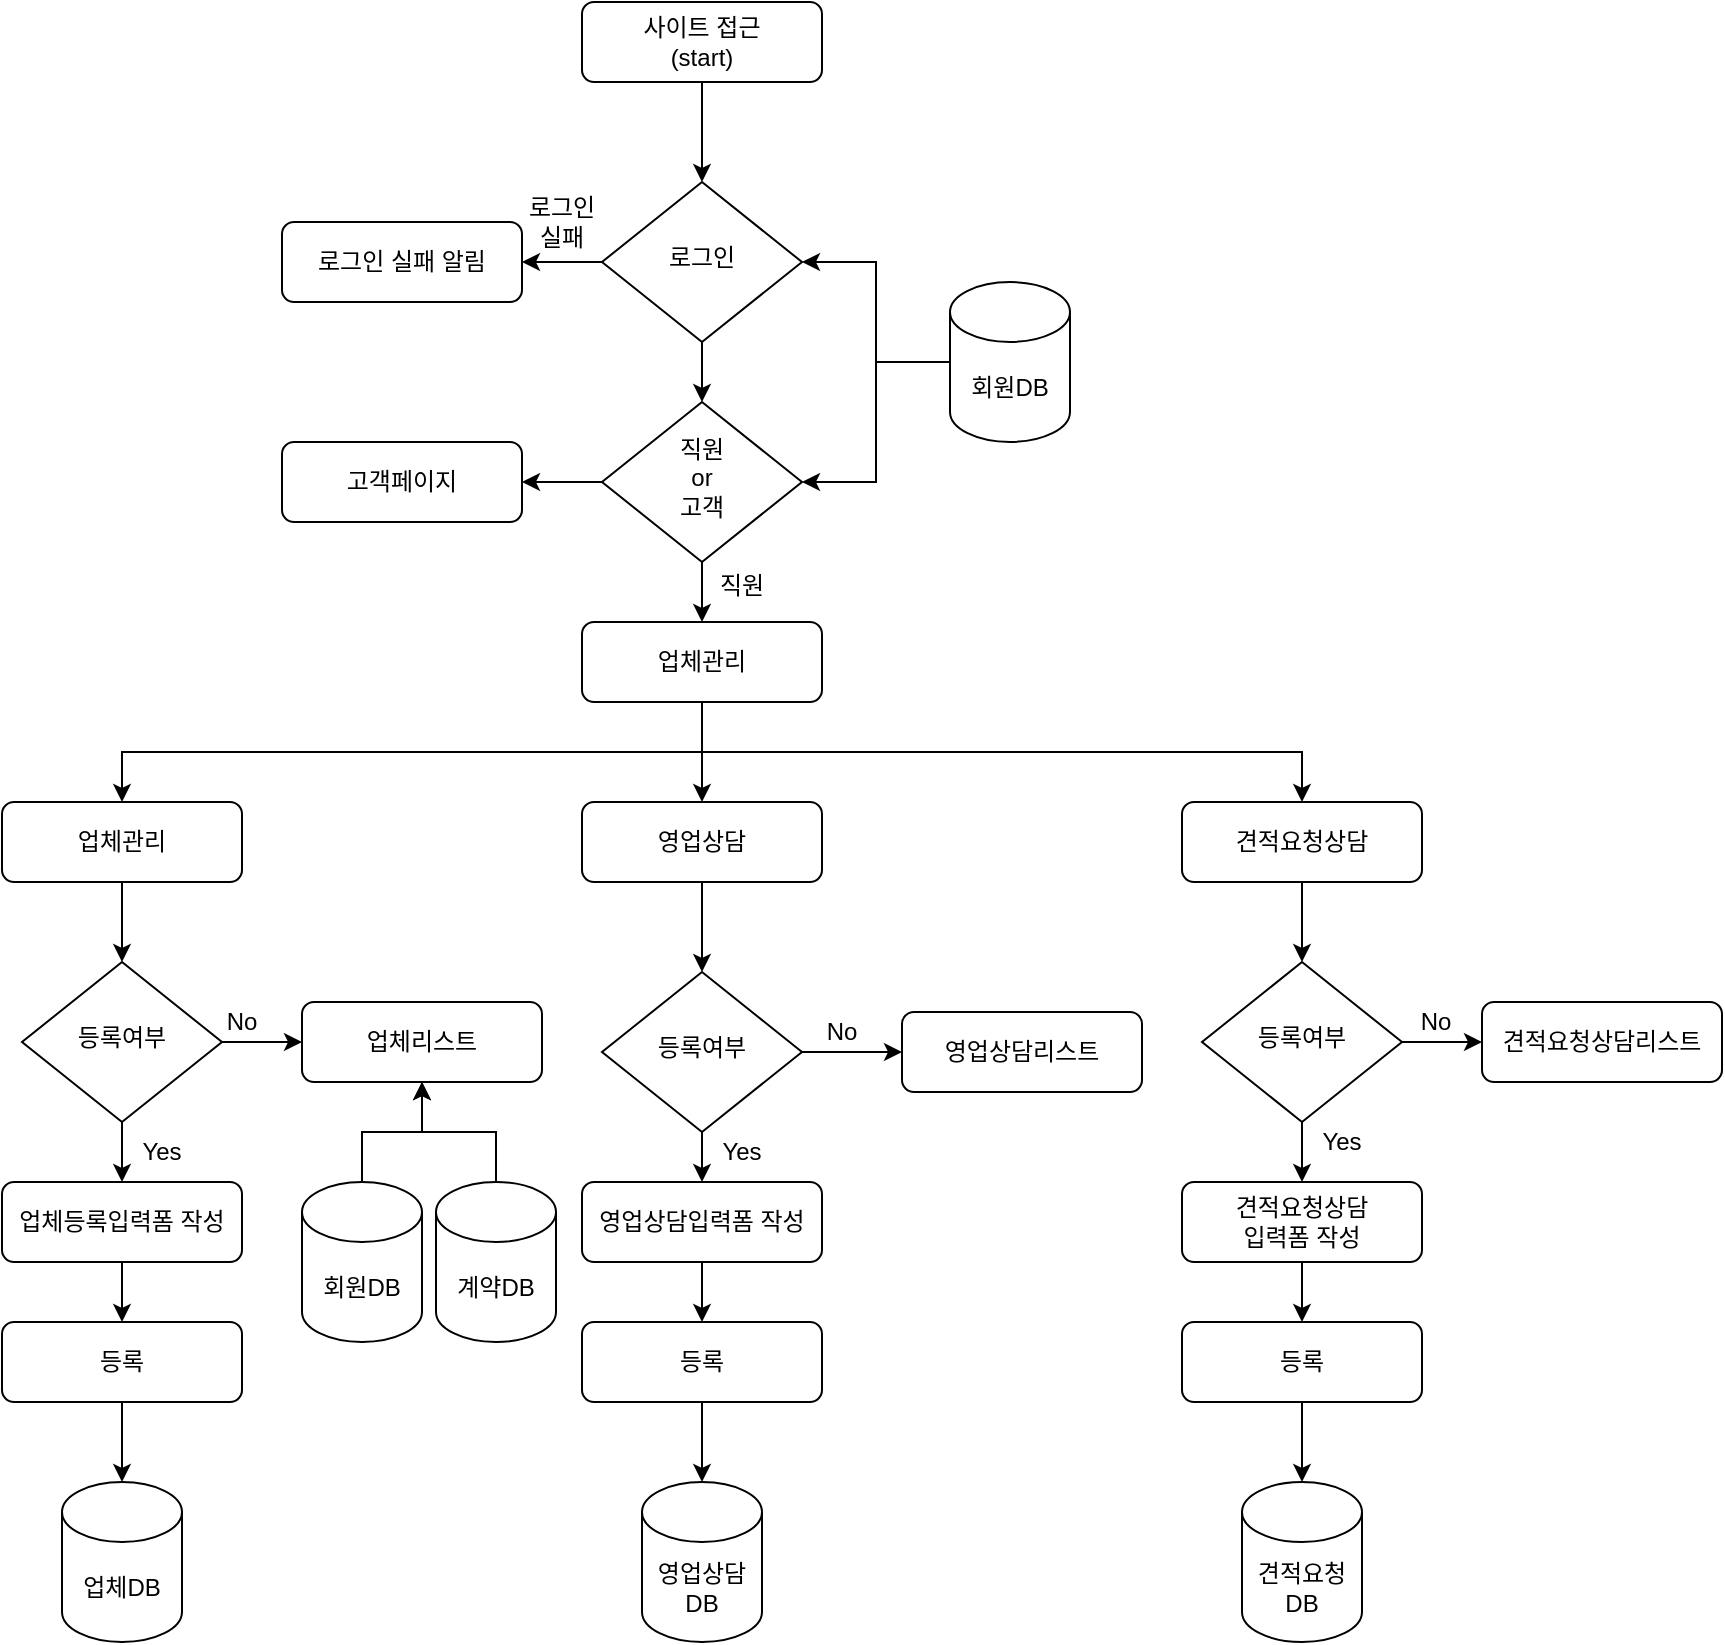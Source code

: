 <mxfile version="13.8.3" type="device"><diagram id="p7Y7G179pzyL9LM4TqtJ" name="Page-1"><mxGraphModel dx="1182" dy="707" grid="1" gridSize="10" guides="1" tooltips="1" connect="1" arrows="1" fold="1" page="1" pageScale="1" pageWidth="827" pageHeight="1169" math="0" shadow="0"><root><mxCell id="0"/><mxCell id="1" parent="0"/><mxCell id="08yv8tPFeoNdsVK0REIN-51" style="edgeStyle=orthogonalEdgeStyle;rounded=0;orthogonalLoop=1;jettySize=auto;html=1;exitX=0.5;exitY=1;exitDx=0;exitDy=0;entryX=0.5;entryY=0;entryDx=0;entryDy=0;" edge="1" parent="1" source="08yv8tPFeoNdsVK0REIN-52" target="08yv8tPFeoNdsVK0REIN-55"><mxGeometry relative="1" as="geometry"/></mxCell><mxCell id="08yv8tPFeoNdsVK0REIN-52" value="사이트 접근&lt;br&gt;(start)" style="rounded=1;whiteSpace=wrap;html=1;fontSize=12;glass=0;strokeWidth=1;shadow=0;" vertex="1" parent="1"><mxGeometry x="310" y="20" width="120" height="40" as="geometry"/></mxCell><mxCell id="08yv8tPFeoNdsVK0REIN-53" style="edgeStyle=orthogonalEdgeStyle;rounded=0;orthogonalLoop=1;jettySize=auto;html=1;exitX=0;exitY=0.5;exitDx=0;exitDy=0;entryX=1;entryY=0.5;entryDx=0;entryDy=0;" edge="1" parent="1" source="08yv8tPFeoNdsVK0REIN-55" target="08yv8tPFeoNdsVK0REIN-57"><mxGeometry relative="1" as="geometry"/></mxCell><mxCell id="08yv8tPFeoNdsVK0REIN-54" style="edgeStyle=orthogonalEdgeStyle;rounded=0;orthogonalLoop=1;jettySize=auto;html=1;exitX=0.5;exitY=1;exitDx=0;exitDy=0;entryX=0.5;entryY=0;entryDx=0;entryDy=0;" edge="1" parent="1" source="08yv8tPFeoNdsVK0REIN-55" target="08yv8tPFeoNdsVK0REIN-62"><mxGeometry relative="1" as="geometry"/></mxCell><mxCell id="08yv8tPFeoNdsVK0REIN-55" value="로그인" style="rhombus;whiteSpace=wrap;html=1;shadow=0;fontFamily=Helvetica;fontSize=12;align=center;strokeWidth=1;spacing=6;spacingTop=-4;" vertex="1" parent="1"><mxGeometry x="320" y="110" width="100" height="80" as="geometry"/></mxCell><mxCell id="08yv8tPFeoNdsVK0REIN-56" value="로그인실패" style="text;html=1;strokeColor=none;fillColor=none;align=center;verticalAlign=middle;whiteSpace=wrap;rounded=0;" vertex="1" parent="1"><mxGeometry x="280" y="120" width="40" height="20" as="geometry"/></mxCell><mxCell id="08yv8tPFeoNdsVK0REIN-57" value="로그인 실패 알림" style="rounded=1;whiteSpace=wrap;html=1;fontSize=12;glass=0;strokeWidth=1;shadow=0;" vertex="1" parent="1"><mxGeometry x="160" y="130" width="120" height="40" as="geometry"/></mxCell><mxCell id="08yv8tPFeoNdsVK0REIN-58" style="edgeStyle=orthogonalEdgeStyle;rounded=0;orthogonalLoop=1;jettySize=auto;html=1;exitX=0;exitY=0.5;exitDx=0;exitDy=0;exitPerimeter=0;entryX=1;entryY=0.5;entryDx=0;entryDy=0;" edge="1" parent="1" source="08yv8tPFeoNdsVK0REIN-60" target="08yv8tPFeoNdsVK0REIN-55"><mxGeometry relative="1" as="geometry"/></mxCell><mxCell id="08yv8tPFeoNdsVK0REIN-59" style="edgeStyle=orthogonalEdgeStyle;rounded=0;orthogonalLoop=1;jettySize=auto;html=1;exitX=0;exitY=0.5;exitDx=0;exitDy=0;exitPerimeter=0;entryX=1;entryY=0.5;entryDx=0;entryDy=0;" edge="1" parent="1" source="08yv8tPFeoNdsVK0REIN-60" target="08yv8tPFeoNdsVK0REIN-62"><mxGeometry relative="1" as="geometry"/></mxCell><mxCell id="08yv8tPFeoNdsVK0REIN-60" value="회원DB" style="shape=cylinder3;whiteSpace=wrap;html=1;boundedLbl=1;backgroundOutline=1;size=15;" vertex="1" parent="1"><mxGeometry x="494" y="160" width="60" height="80" as="geometry"/></mxCell><mxCell id="08yv8tPFeoNdsVK0REIN-61" style="edgeStyle=orthogonalEdgeStyle;rounded=0;orthogonalLoop=1;jettySize=auto;html=1;exitX=0.5;exitY=1;exitDx=0;exitDy=0;" edge="1" parent="1" source="08yv8tPFeoNdsVK0REIN-62" target="08yv8tPFeoNdsVK0REIN-64"><mxGeometry relative="1" as="geometry"><mxPoint x="370" y="330" as="targetPoint"/></mxGeometry></mxCell><mxCell id="08yv8tPFeoNdsVK0REIN-114" style="edgeStyle=orthogonalEdgeStyle;rounded=0;orthogonalLoop=1;jettySize=auto;html=1;exitX=0;exitY=0.5;exitDx=0;exitDy=0;entryX=1;entryY=0.5;entryDx=0;entryDy=0;" edge="1" parent="1" source="08yv8tPFeoNdsVK0REIN-62" target="08yv8tPFeoNdsVK0REIN-113"><mxGeometry relative="1" as="geometry"/></mxCell><mxCell id="08yv8tPFeoNdsVK0REIN-62" value="직원&lt;br&gt;or&lt;br&gt;고객" style="rhombus;whiteSpace=wrap;html=1;shadow=0;fontFamily=Helvetica;fontSize=12;align=center;strokeWidth=1;spacing=6;spacingTop=-4;" vertex="1" parent="1"><mxGeometry x="320" y="220" width="100" height="80" as="geometry"/></mxCell><mxCell id="08yv8tPFeoNdsVK0REIN-63" value="직원" style="text;html=1;strokeColor=none;fillColor=none;align=center;verticalAlign=middle;whiteSpace=wrap;rounded=0;" vertex="1" parent="1"><mxGeometry x="370" y="302" width="40" height="20" as="geometry"/></mxCell><mxCell id="08yv8tPFeoNdsVK0REIN-68" style="edgeStyle=orthogonalEdgeStyle;rounded=0;orthogonalLoop=1;jettySize=auto;html=1;exitX=0.5;exitY=1;exitDx=0;exitDy=0;" edge="1" parent="1" source="08yv8tPFeoNdsVK0REIN-64" target="08yv8tPFeoNdsVK0REIN-66"><mxGeometry relative="1" as="geometry"/></mxCell><mxCell id="08yv8tPFeoNdsVK0REIN-69" style="edgeStyle=orthogonalEdgeStyle;rounded=0;orthogonalLoop=1;jettySize=auto;html=1;exitX=0.5;exitY=1;exitDx=0;exitDy=0;" edge="1" parent="1" source="08yv8tPFeoNdsVK0REIN-64" target="08yv8tPFeoNdsVK0REIN-67"><mxGeometry relative="1" as="geometry"/></mxCell><mxCell id="08yv8tPFeoNdsVK0REIN-70" style="edgeStyle=orthogonalEdgeStyle;rounded=0;orthogonalLoop=1;jettySize=auto;html=1;exitX=0.5;exitY=1;exitDx=0;exitDy=0;entryX=0.5;entryY=0;entryDx=0;entryDy=0;" edge="1" parent="1" source="08yv8tPFeoNdsVK0REIN-64" target="08yv8tPFeoNdsVK0REIN-65"><mxGeometry relative="1" as="geometry"/></mxCell><mxCell id="08yv8tPFeoNdsVK0REIN-64" value="업체관리" style="rounded=1;whiteSpace=wrap;html=1;fontSize=12;glass=0;strokeWidth=1;shadow=0;" vertex="1" parent="1"><mxGeometry x="310" y="330" width="120" height="40" as="geometry"/></mxCell><mxCell id="08yv8tPFeoNdsVK0REIN-76" style="edgeStyle=orthogonalEdgeStyle;rounded=0;orthogonalLoop=1;jettySize=auto;html=1;exitX=0.5;exitY=1;exitDx=0;exitDy=0;" edge="1" parent="1" source="08yv8tPFeoNdsVK0REIN-65" target="08yv8tPFeoNdsVK0REIN-71"><mxGeometry relative="1" as="geometry"/></mxCell><mxCell id="08yv8tPFeoNdsVK0REIN-65" value="업체관리" style="rounded=1;whiteSpace=wrap;html=1;fontSize=12;glass=0;strokeWidth=1;shadow=0;" vertex="1" parent="1"><mxGeometry x="20" y="420" width="120" height="40" as="geometry"/></mxCell><mxCell id="08yv8tPFeoNdsVK0REIN-74" style="edgeStyle=orthogonalEdgeStyle;rounded=0;orthogonalLoop=1;jettySize=auto;html=1;exitX=0.5;exitY=1;exitDx=0;exitDy=0;entryX=0.5;entryY=0;entryDx=0;entryDy=0;" edge="1" parent="1" source="08yv8tPFeoNdsVK0REIN-66" target="08yv8tPFeoNdsVK0REIN-72"><mxGeometry relative="1" as="geometry"/></mxCell><mxCell id="08yv8tPFeoNdsVK0REIN-66" value="영업상담" style="rounded=1;whiteSpace=wrap;html=1;fontSize=12;glass=0;strokeWidth=1;shadow=0;" vertex="1" parent="1"><mxGeometry x="310" y="420" width="120" height="40" as="geometry"/></mxCell><mxCell id="08yv8tPFeoNdsVK0REIN-75" style="edgeStyle=orthogonalEdgeStyle;rounded=0;orthogonalLoop=1;jettySize=auto;html=1;exitX=0.5;exitY=1;exitDx=0;exitDy=0;" edge="1" parent="1" source="08yv8tPFeoNdsVK0REIN-67" target="08yv8tPFeoNdsVK0REIN-73"><mxGeometry relative="1" as="geometry"/></mxCell><mxCell id="08yv8tPFeoNdsVK0REIN-67" value="견적요청상담" style="rounded=1;whiteSpace=wrap;html=1;fontSize=12;glass=0;strokeWidth=1;shadow=0;" vertex="1" parent="1"><mxGeometry x="610" y="420" width="120" height="40" as="geometry"/></mxCell><mxCell id="08yv8tPFeoNdsVK0REIN-78" style="edgeStyle=orthogonalEdgeStyle;rounded=0;orthogonalLoop=1;jettySize=auto;html=1;exitX=1;exitY=0.5;exitDx=0;exitDy=0;" edge="1" parent="1" source="08yv8tPFeoNdsVK0REIN-71" target="08yv8tPFeoNdsVK0REIN-77"><mxGeometry relative="1" as="geometry"/></mxCell><mxCell id="08yv8tPFeoNdsVK0REIN-89" style="edgeStyle=orthogonalEdgeStyle;rounded=0;orthogonalLoop=1;jettySize=auto;html=1;exitX=0.5;exitY=1;exitDx=0;exitDy=0;entryX=0.5;entryY=0;entryDx=0;entryDy=0;" edge="1" parent="1" source="08yv8tPFeoNdsVK0REIN-71" target="08yv8tPFeoNdsVK0REIN-88"><mxGeometry relative="1" as="geometry"/></mxCell><mxCell id="08yv8tPFeoNdsVK0REIN-71" value="등록여부" style="rhombus;whiteSpace=wrap;html=1;shadow=0;fontFamily=Helvetica;fontSize=12;align=center;strokeWidth=1;spacing=6;spacingTop=-4;" vertex="1" parent="1"><mxGeometry x="30" y="500" width="100" height="80" as="geometry"/></mxCell><mxCell id="08yv8tPFeoNdsVK0REIN-80" style="edgeStyle=orthogonalEdgeStyle;rounded=0;orthogonalLoop=1;jettySize=auto;html=1;exitX=1;exitY=0.5;exitDx=0;exitDy=0;" edge="1" parent="1" source="08yv8tPFeoNdsVK0REIN-72" target="08yv8tPFeoNdsVK0REIN-79"><mxGeometry relative="1" as="geometry"/></mxCell><mxCell id="08yv8tPFeoNdsVK0REIN-92" style="edgeStyle=orthogonalEdgeStyle;rounded=0;orthogonalLoop=1;jettySize=auto;html=1;exitX=0.5;exitY=1;exitDx=0;exitDy=0;" edge="1" parent="1" source="08yv8tPFeoNdsVK0REIN-72" target="08yv8tPFeoNdsVK0REIN-90"><mxGeometry relative="1" as="geometry"/></mxCell><mxCell id="08yv8tPFeoNdsVK0REIN-72" value="등록여부" style="rhombus;whiteSpace=wrap;html=1;shadow=0;fontFamily=Helvetica;fontSize=12;align=center;strokeWidth=1;spacing=6;spacingTop=-4;" vertex="1" parent="1"><mxGeometry x="320" y="505" width="100" height="80" as="geometry"/></mxCell><mxCell id="08yv8tPFeoNdsVK0REIN-86" style="edgeStyle=orthogonalEdgeStyle;rounded=0;orthogonalLoop=1;jettySize=auto;html=1;exitX=1;exitY=0.5;exitDx=0;exitDy=0;entryX=0;entryY=0.5;entryDx=0;entryDy=0;" edge="1" parent="1" source="08yv8tPFeoNdsVK0REIN-73" target="08yv8tPFeoNdsVK0REIN-84"><mxGeometry relative="1" as="geometry"/></mxCell><mxCell id="08yv8tPFeoNdsVK0REIN-93" style="edgeStyle=orthogonalEdgeStyle;rounded=0;orthogonalLoop=1;jettySize=auto;html=1;exitX=0.5;exitY=1;exitDx=0;exitDy=0;entryX=0.5;entryY=0;entryDx=0;entryDy=0;" edge="1" parent="1" source="08yv8tPFeoNdsVK0REIN-73" target="08yv8tPFeoNdsVK0REIN-91"><mxGeometry relative="1" as="geometry"/></mxCell><mxCell id="08yv8tPFeoNdsVK0REIN-73" value="등록여부" style="rhombus;whiteSpace=wrap;html=1;shadow=0;fontFamily=Helvetica;fontSize=12;align=center;strokeWidth=1;spacing=6;spacingTop=-4;" vertex="1" parent="1"><mxGeometry x="620" y="500" width="100" height="80" as="geometry"/></mxCell><mxCell id="08yv8tPFeoNdsVK0REIN-77" value="업체리스트" style="rounded=1;whiteSpace=wrap;html=1;fontSize=12;glass=0;strokeWidth=1;shadow=0;" vertex="1" parent="1"><mxGeometry x="170" y="520" width="120" height="40" as="geometry"/></mxCell><mxCell id="08yv8tPFeoNdsVK0REIN-79" value="영업상담리스트" style="rounded=1;whiteSpace=wrap;html=1;fontSize=12;glass=0;strokeWidth=1;shadow=0;" vertex="1" parent="1"><mxGeometry x="470" y="525" width="120" height="40" as="geometry"/></mxCell><mxCell id="08yv8tPFeoNdsVK0REIN-81" value="No" style="text;html=1;strokeColor=none;fillColor=none;align=center;verticalAlign=middle;whiteSpace=wrap;rounded=0;" vertex="1" parent="1"><mxGeometry x="120" y="520" width="40" height="20" as="geometry"/></mxCell><mxCell id="08yv8tPFeoNdsVK0REIN-82" value="No" style="text;html=1;strokeColor=none;fillColor=none;align=center;verticalAlign=middle;whiteSpace=wrap;rounded=0;" vertex="1" parent="1"><mxGeometry x="420" y="525" width="40" height="20" as="geometry"/></mxCell><mxCell id="08yv8tPFeoNdsVK0REIN-83" value="No" style="text;html=1;strokeColor=none;fillColor=none;align=center;verticalAlign=middle;whiteSpace=wrap;rounded=0;" vertex="1" parent="1"><mxGeometry x="717" y="520" width="40" height="20" as="geometry"/></mxCell><mxCell id="08yv8tPFeoNdsVK0REIN-84" value="견적요청상담리스트" style="rounded=1;whiteSpace=wrap;html=1;fontSize=12;glass=0;strokeWidth=1;shadow=0;" vertex="1" parent="1"><mxGeometry x="760" y="520" width="120" height="40" as="geometry"/></mxCell><mxCell id="08yv8tPFeoNdsVK0REIN-103" style="edgeStyle=orthogonalEdgeStyle;rounded=0;orthogonalLoop=1;jettySize=auto;html=1;exitX=0.5;exitY=1;exitDx=0;exitDy=0;entryX=0.5;entryY=0;entryDx=0;entryDy=0;" edge="1" parent="1" source="08yv8tPFeoNdsVK0REIN-88" target="08yv8tPFeoNdsVK0REIN-98"><mxGeometry relative="1" as="geometry"/></mxCell><mxCell id="08yv8tPFeoNdsVK0REIN-88" value="업체등록입력폼 작성" style="rounded=1;whiteSpace=wrap;html=1;fontSize=12;glass=0;strokeWidth=1;shadow=0;" vertex="1" parent="1"><mxGeometry x="20" y="610" width="120" height="40" as="geometry"/></mxCell><mxCell id="08yv8tPFeoNdsVK0REIN-102" style="edgeStyle=orthogonalEdgeStyle;rounded=0;orthogonalLoop=1;jettySize=auto;html=1;exitX=0.5;exitY=1;exitDx=0;exitDy=0;entryX=0.5;entryY=0;entryDx=0;entryDy=0;" edge="1" parent="1" source="08yv8tPFeoNdsVK0REIN-90" target="08yv8tPFeoNdsVK0REIN-99"><mxGeometry relative="1" as="geometry"/></mxCell><mxCell id="08yv8tPFeoNdsVK0REIN-90" value="영업상담입력폼 작성" style="rounded=1;whiteSpace=wrap;html=1;fontSize=12;glass=0;strokeWidth=1;shadow=0;" vertex="1" parent="1"><mxGeometry x="310" y="610" width="120" height="40" as="geometry"/></mxCell><mxCell id="08yv8tPFeoNdsVK0REIN-101" style="edgeStyle=orthogonalEdgeStyle;rounded=0;orthogonalLoop=1;jettySize=auto;html=1;exitX=0.5;exitY=1;exitDx=0;exitDy=0;entryX=0.5;entryY=0;entryDx=0;entryDy=0;" edge="1" parent="1" source="08yv8tPFeoNdsVK0REIN-91" target="08yv8tPFeoNdsVK0REIN-100"><mxGeometry relative="1" as="geometry"/></mxCell><mxCell id="08yv8tPFeoNdsVK0REIN-91" value="견적요청상담&lt;br&gt;입력폼 작성" style="rounded=1;whiteSpace=wrap;html=1;fontSize=12;glass=0;strokeWidth=1;shadow=0;" vertex="1" parent="1"><mxGeometry x="610" y="610" width="120" height="40" as="geometry"/></mxCell><mxCell id="08yv8tPFeoNdsVK0REIN-94" value="Yes" style="text;html=1;strokeColor=none;fillColor=none;align=center;verticalAlign=middle;whiteSpace=wrap;rounded=0;" vertex="1" parent="1"><mxGeometry x="80" y="585" width="40" height="20" as="geometry"/></mxCell><mxCell id="08yv8tPFeoNdsVK0REIN-95" value="Yes" style="text;html=1;strokeColor=none;fillColor=none;align=center;verticalAlign=middle;whiteSpace=wrap;rounded=0;" vertex="1" parent="1"><mxGeometry x="370" y="585" width="40" height="20" as="geometry"/></mxCell><mxCell id="08yv8tPFeoNdsVK0REIN-96" value="Yes" style="text;html=1;strokeColor=none;fillColor=none;align=center;verticalAlign=middle;whiteSpace=wrap;rounded=0;" vertex="1" parent="1"><mxGeometry x="670" y="580" width="40" height="20" as="geometry"/></mxCell><mxCell id="08yv8tPFeoNdsVK0REIN-97" value="업체DB" style="shape=cylinder3;whiteSpace=wrap;html=1;boundedLbl=1;backgroundOutline=1;size=15;" vertex="1" parent="1"><mxGeometry x="50" y="760" width="60" height="80" as="geometry"/></mxCell><mxCell id="08yv8tPFeoNdsVK0REIN-104" style="edgeStyle=orthogonalEdgeStyle;rounded=0;orthogonalLoop=1;jettySize=auto;html=1;exitX=0.5;exitY=1;exitDx=0;exitDy=0;entryX=0.5;entryY=0;entryDx=0;entryDy=0;entryPerimeter=0;" edge="1" parent="1" source="08yv8tPFeoNdsVK0REIN-98" target="08yv8tPFeoNdsVK0REIN-97"><mxGeometry relative="1" as="geometry"/></mxCell><mxCell id="08yv8tPFeoNdsVK0REIN-98" value="등록" style="rounded=1;whiteSpace=wrap;html=1;fontSize=12;glass=0;strokeWidth=1;shadow=0;" vertex="1" parent="1"><mxGeometry x="20" y="680" width="120" height="40" as="geometry"/></mxCell><mxCell id="08yv8tPFeoNdsVK0REIN-106" style="edgeStyle=orthogonalEdgeStyle;rounded=0;orthogonalLoop=1;jettySize=auto;html=1;exitX=0.5;exitY=1;exitDx=0;exitDy=0;" edge="1" parent="1" source="08yv8tPFeoNdsVK0REIN-99" target="08yv8tPFeoNdsVK0REIN-105"><mxGeometry relative="1" as="geometry"/></mxCell><mxCell id="08yv8tPFeoNdsVK0REIN-99" value="등록" style="rounded=1;whiteSpace=wrap;html=1;fontSize=12;glass=0;strokeWidth=1;shadow=0;" vertex="1" parent="1"><mxGeometry x="310" y="680" width="120" height="40" as="geometry"/></mxCell><mxCell id="08yv8tPFeoNdsVK0REIN-108" style="edgeStyle=orthogonalEdgeStyle;rounded=0;orthogonalLoop=1;jettySize=auto;html=1;exitX=0.5;exitY=1;exitDx=0;exitDy=0;" edge="1" parent="1" source="08yv8tPFeoNdsVK0REIN-100" target="08yv8tPFeoNdsVK0REIN-107"><mxGeometry relative="1" as="geometry"/></mxCell><mxCell id="08yv8tPFeoNdsVK0REIN-100" value="등록" style="rounded=1;whiteSpace=wrap;html=1;fontSize=12;glass=0;strokeWidth=1;shadow=0;" vertex="1" parent="1"><mxGeometry x="610" y="680" width="120" height="40" as="geometry"/></mxCell><mxCell id="08yv8tPFeoNdsVK0REIN-105" value="영업상담&lt;br&gt;DB" style="shape=cylinder3;whiteSpace=wrap;html=1;boundedLbl=1;backgroundOutline=1;size=15;" vertex="1" parent="1"><mxGeometry x="340" y="760" width="60" height="80" as="geometry"/></mxCell><mxCell id="08yv8tPFeoNdsVK0REIN-107" value="견적요청&lt;br&gt;DB" style="shape=cylinder3;whiteSpace=wrap;html=1;boundedLbl=1;backgroundOutline=1;size=15;" vertex="1" parent="1"><mxGeometry x="640" y="760" width="60" height="80" as="geometry"/></mxCell><mxCell id="08yv8tPFeoNdsVK0REIN-111" style="edgeStyle=orthogonalEdgeStyle;rounded=0;orthogonalLoop=1;jettySize=auto;html=1;exitX=0.5;exitY=0;exitDx=0;exitDy=0;exitPerimeter=0;entryX=0.5;entryY=1;entryDx=0;entryDy=0;" edge="1" parent="1" source="08yv8tPFeoNdsVK0REIN-109" target="08yv8tPFeoNdsVK0REIN-77"><mxGeometry relative="1" as="geometry"/></mxCell><mxCell id="08yv8tPFeoNdsVK0REIN-109" value="회원DB" style="shape=cylinder3;whiteSpace=wrap;html=1;boundedLbl=1;backgroundOutline=1;size=15;" vertex="1" parent="1"><mxGeometry x="170" y="610" width="60" height="80" as="geometry"/></mxCell><mxCell id="08yv8tPFeoNdsVK0REIN-112" style="edgeStyle=orthogonalEdgeStyle;rounded=0;orthogonalLoop=1;jettySize=auto;html=1;exitX=0.5;exitY=0;exitDx=0;exitDy=0;exitPerimeter=0;" edge="1" parent="1" source="08yv8tPFeoNdsVK0REIN-110" target="08yv8tPFeoNdsVK0REIN-77"><mxGeometry relative="1" as="geometry"><mxPoint x="250" y="580" as="targetPoint"/></mxGeometry></mxCell><mxCell id="08yv8tPFeoNdsVK0REIN-110" value="계약DB" style="shape=cylinder3;whiteSpace=wrap;html=1;boundedLbl=1;backgroundOutline=1;size=15;" vertex="1" parent="1"><mxGeometry x="237" y="610" width="60" height="80" as="geometry"/></mxCell><mxCell id="08yv8tPFeoNdsVK0REIN-113" value="고객페이지" style="rounded=1;whiteSpace=wrap;html=1;fontSize=12;glass=0;strokeWidth=1;shadow=0;" vertex="1" parent="1"><mxGeometry x="160" y="240" width="120" height="40" as="geometry"/></mxCell></root></mxGraphModel></diagram></mxfile>